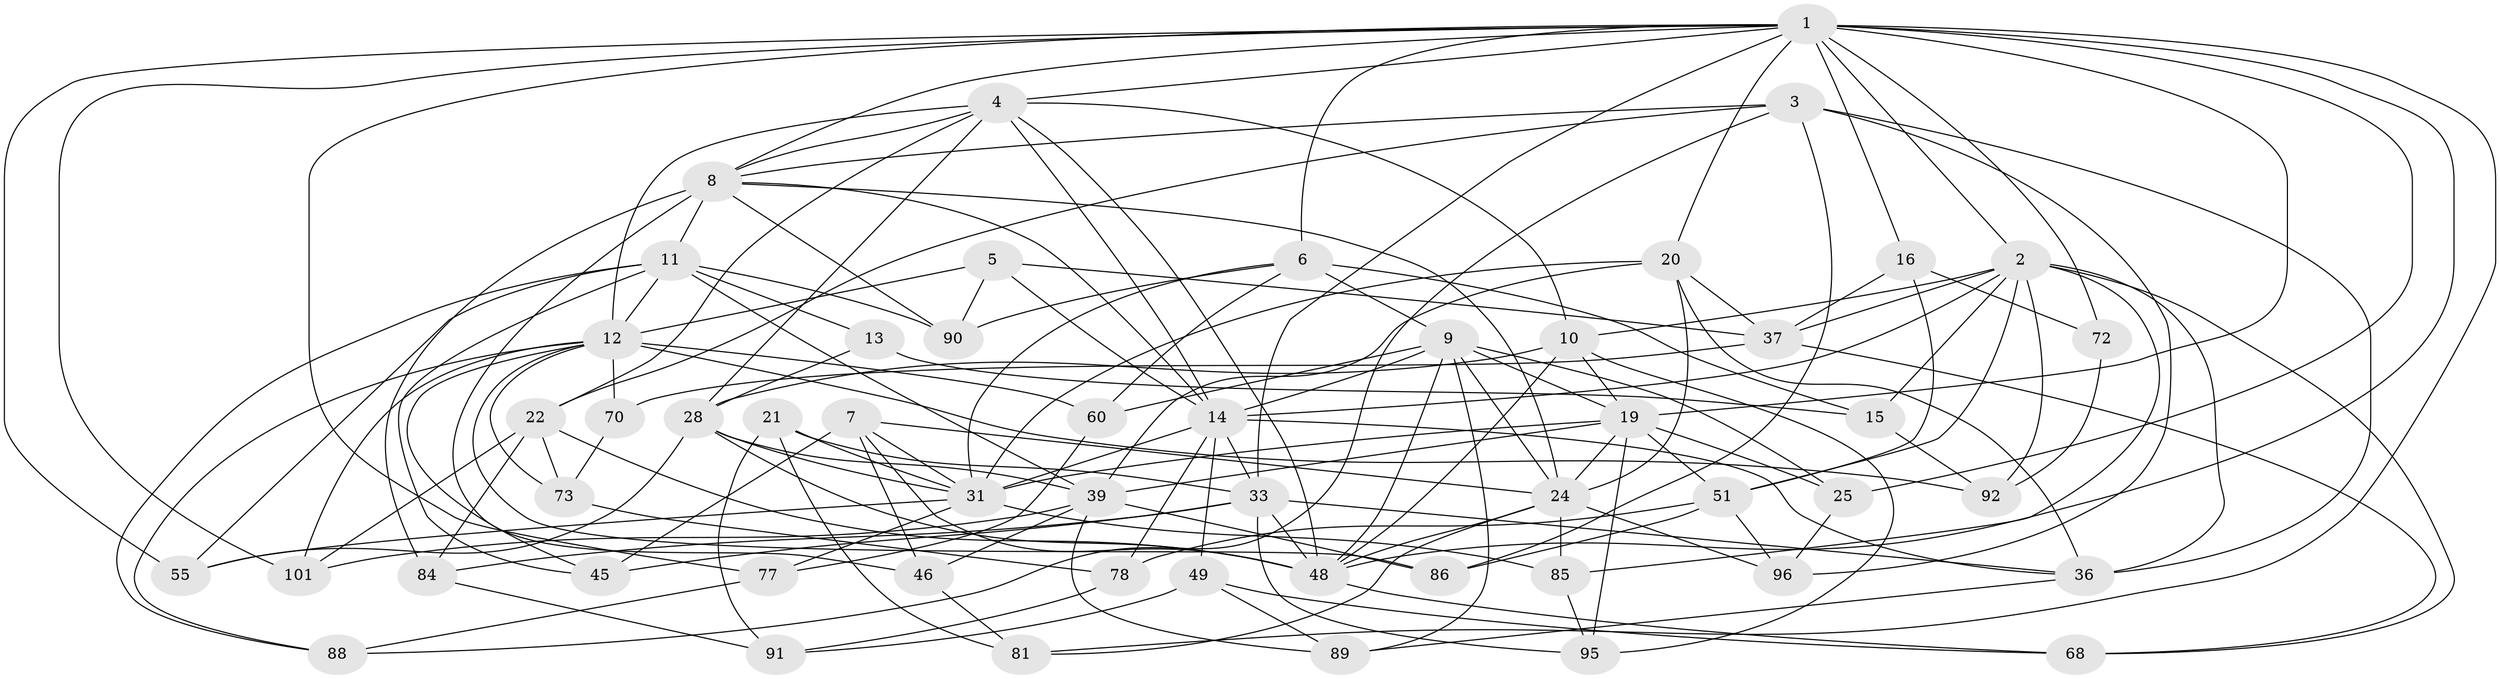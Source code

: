 // original degree distribution, {4: 1.0}
// Generated by graph-tools (version 1.1) at 2025/20/03/04/25 18:20:55]
// undirected, 53 vertices, 153 edges
graph export_dot {
graph [start="1"]
  node [color=gray90,style=filled];
  1 [super="+53+18"];
  2 [super="+23"];
  3 [super="+65"];
  4 [super="+100+94"];
  5;
  6 [super="+67"];
  7 [super="+38"];
  8 [super="+74+42"];
  9 [super="+26+30"];
  10 [super="+79"];
  11 [super="+61+27"];
  12 [super="+106+17+54"];
  13;
  14 [super="+50+66"];
  15;
  16;
  19 [super="+29+34"];
  20 [super="+71"];
  21;
  22 [super="+35"];
  24 [super="+52+32+97"];
  25;
  28 [super="+59+103"];
  31 [super="+99+40"];
  33 [super="+105+76"];
  36 [super="+63"];
  37 [super="+47"];
  39 [super="+64+83"];
  45;
  46;
  48 [super="+102+98+93"];
  49;
  51 [super="+82"];
  55;
  60;
  68;
  70;
  72;
  73;
  77;
  78;
  81;
  84;
  85;
  86;
  88;
  89;
  90;
  91;
  92;
  95;
  96;
  101;
  1 -- 72 [weight=2];
  1 -- 6;
  1 -- 25;
  1 -- 77;
  1 -- 101;
  1 -- 16;
  1 -- 48;
  1 -- 81;
  1 -- 20;
  1 -- 55;
  1 -- 2;
  1 -- 4;
  1 -- 33;
  1 -- 8;
  1 -- 19;
  2 -- 68;
  2 -- 51;
  2 -- 14;
  2 -- 36;
  2 -- 37;
  2 -- 10;
  2 -- 15;
  2 -- 85;
  2 -- 92;
  3 -- 88;
  3 -- 86;
  3 -- 96;
  3 -- 22;
  3 -- 36;
  3 -- 8;
  4 -- 8;
  4 -- 14;
  4 -- 48;
  4 -- 28;
  4 -- 22;
  4 -- 10;
  4 -- 12;
  5 -- 90;
  5 -- 37;
  5 -- 12;
  5 -- 14;
  6 -- 90;
  6 -- 9;
  6 -- 60;
  6 -- 15;
  6 -- 31;
  7 -- 24;
  7 -- 48;
  7 -- 45;
  7 -- 46;
  7 -- 31 [weight=2];
  8 -- 14;
  8 -- 24 [weight=2];
  8 -- 90;
  8 -- 84;
  8 -- 11;
  8 -- 46;
  9 -- 25;
  9 -- 89;
  9 -- 60;
  9 -- 48;
  9 -- 24;
  9 -- 19;
  9 -- 14;
  10 -- 95;
  10 -- 28;
  10 -- 48;
  10 -- 19;
  11 -- 55;
  11 -- 45;
  11 -- 88;
  11 -- 12;
  11 -- 90;
  11 -- 13;
  11 -- 39;
  12 -- 60;
  12 -- 86;
  12 -- 70 [weight=2];
  12 -- 73;
  12 -- 92;
  12 -- 88;
  12 -- 101;
  12 -- 45;
  13 -- 15;
  13 -- 28 [weight=2];
  14 -- 33;
  14 -- 49;
  14 -- 36;
  14 -- 78;
  14 -- 31;
  15 -- 92;
  16 -- 72;
  16 -- 37;
  16 -- 51;
  19 -- 39;
  19 -- 51;
  19 -- 31 [weight=2];
  19 -- 24;
  19 -- 25;
  19 -- 95;
  20 -- 37;
  20 -- 24;
  20 -- 36;
  20 -- 39;
  20 -- 31;
  21 -- 33;
  21 -- 81;
  21 -- 91;
  21 -- 31;
  22 -- 101;
  22 -- 73;
  22 -- 84;
  22 -- 48;
  24 -- 85;
  24 -- 81;
  24 -- 96;
  24 -- 48;
  25 -- 96;
  28 -- 55;
  28 -- 31;
  28 -- 39;
  28 -- 48;
  31 -- 77;
  31 -- 85;
  31 -- 55;
  33 -- 84;
  33 -- 36;
  33 -- 48;
  33 -- 45;
  33 -- 95;
  36 -- 89;
  37 -- 68;
  37 -- 70;
  39 -- 46;
  39 -- 89;
  39 -- 101;
  39 -- 86;
  46 -- 81;
  48 -- 68;
  49 -- 68;
  49 -- 89;
  49 -- 91;
  51 -- 86;
  51 -- 78;
  51 -- 96;
  60 -- 77;
  70 -- 73;
  72 -- 92;
  73 -- 78;
  77 -- 88;
  78 -- 91;
  84 -- 91;
  85 -- 95;
}
